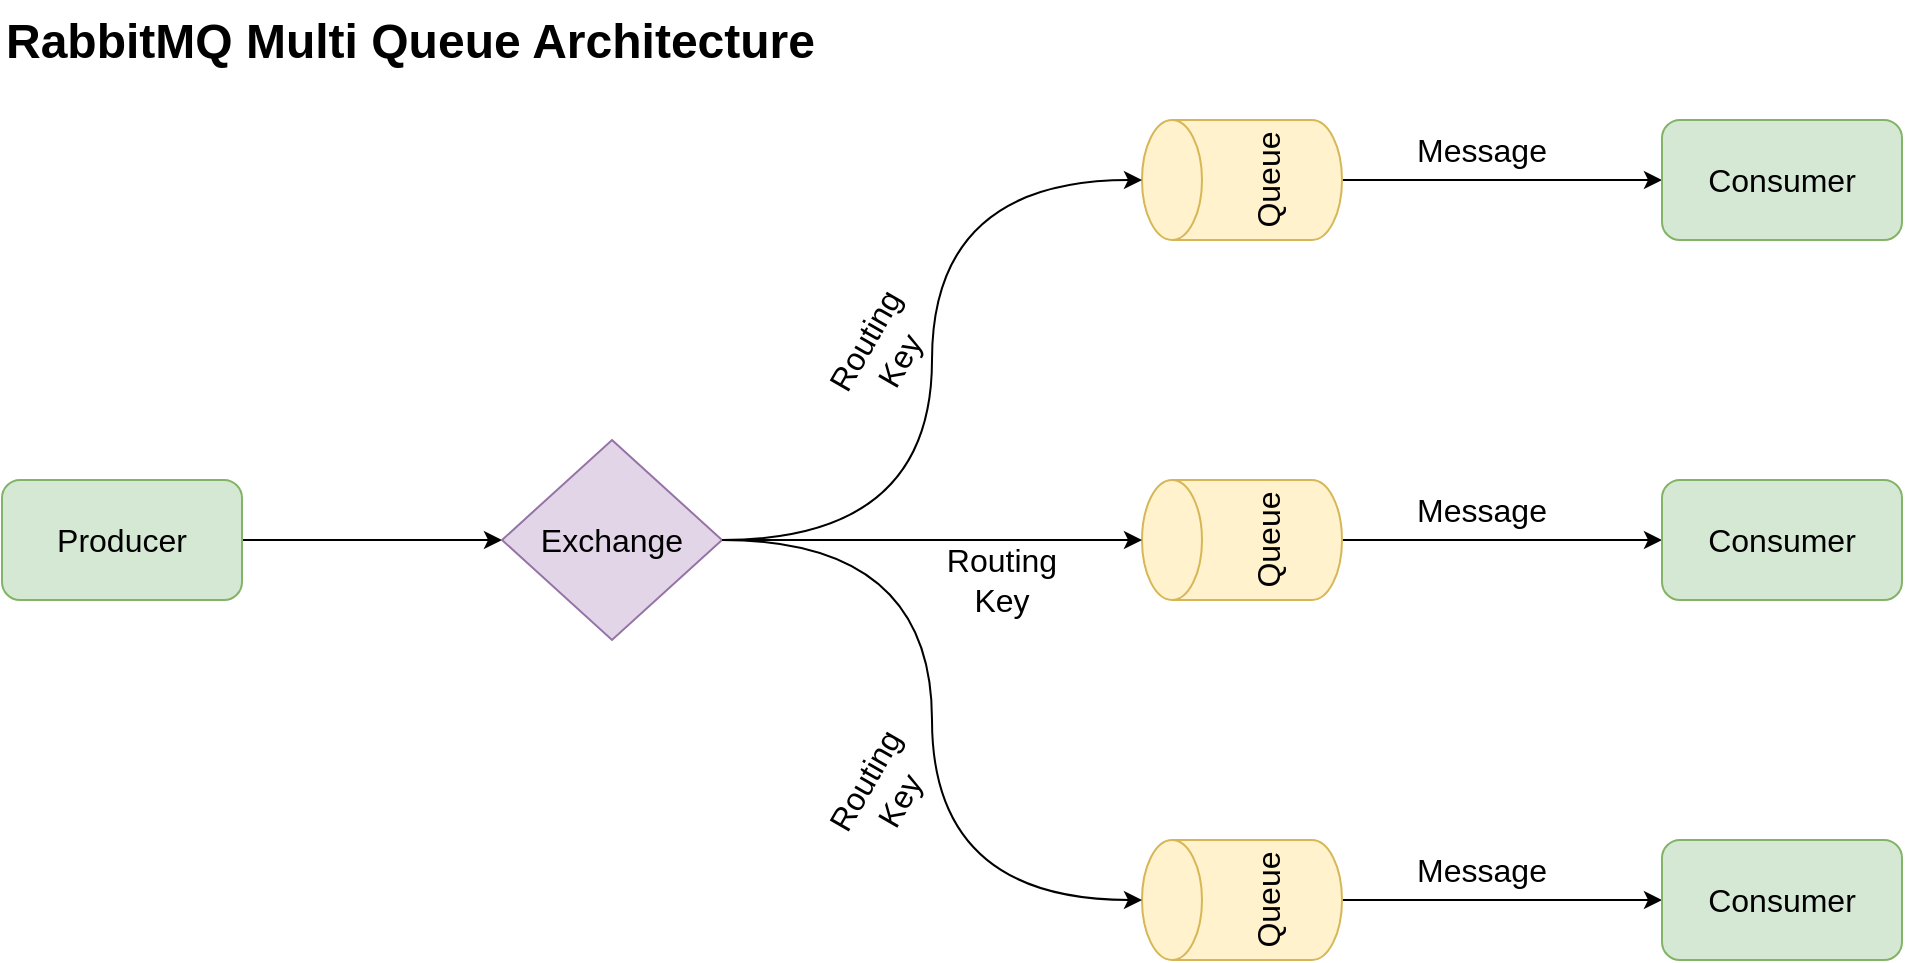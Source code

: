 <mxfile>
    <diagram id="qmpdCaZwcTieDmI0lefd" name="Page-1">
        <mxGraphModel dx="1345" dy="1205" grid="1" gridSize="10" guides="1" tooltips="1" connect="1" arrows="1" fold="1" page="1" pageScale="1" pageWidth="1654" pageHeight="1169" math="0" shadow="0">
            <root>
                <mxCell id="0"/>
                <mxCell id="1" parent="0"/>
                <mxCell id="2" style="edgeStyle=orthogonalEdgeStyle;rounded=0;orthogonalLoop=1;jettySize=auto;html=1;exitX=1;exitY=0.5;exitDx=0;exitDy=0;entryX=0;entryY=0.5;entryDx=0;entryDy=0;curved=1;" edge="1" parent="1" source="3" target="4">
                    <mxGeometry relative="1" as="geometry"/>
                </mxCell>
                <mxCell id="3" value="Producer" style="rounded=1;whiteSpace=wrap;html=1;fontSize=16;fillColor=#d5e8d4;strokeColor=#82b366;" vertex="1" parent="1">
                    <mxGeometry x="80" y="280" width="120" height="60" as="geometry"/>
                </mxCell>
                <mxCell id="4" value="Exchange" style="rhombus;whiteSpace=wrap;html=1;fontSize=16;fillColor=#e1d5e7;strokeColor=#9673a6;" vertex="1" parent="1">
                    <mxGeometry x="330" y="260" width="110" height="100" as="geometry"/>
                </mxCell>
                <mxCell id="5" style="edgeStyle=orthogonalEdgeStyle;rounded=0;orthogonalLoop=1;jettySize=auto;html=1;exitX=0.5;exitY=1;exitDx=0;exitDy=0;exitPerimeter=0;entryX=0;entryY=0.5;entryDx=0;entryDy=0;curved=1;" edge="1" parent="1" source="6" target="14">
                    <mxGeometry relative="1" as="geometry"/>
                </mxCell>
                <mxCell id="6" value="Queue" style="shape=cylinder3;whiteSpace=wrap;html=1;boundedLbl=1;backgroundOutline=1;size=15;rotation=-90;fontSize=16;fillColor=#fff2cc;strokeColor=#d6b656;" vertex="1" parent="1">
                    <mxGeometry x="670" y="80" width="60" height="100" as="geometry"/>
                </mxCell>
                <mxCell id="7" style="edgeStyle=orthogonalEdgeStyle;rounded=0;orthogonalLoop=1;jettySize=auto;html=1;exitX=0.5;exitY=1;exitDx=0;exitDy=0;exitPerimeter=0;curved=1;" edge="1" parent="1" source="8" target="15">
                    <mxGeometry relative="1" as="geometry"/>
                </mxCell>
                <mxCell id="8" value="Queue" style="shape=cylinder3;whiteSpace=wrap;html=1;boundedLbl=1;backgroundOutline=1;size=15;rotation=-90;fontSize=16;fillColor=#fff2cc;strokeColor=#d6b656;" vertex="1" parent="1">
                    <mxGeometry x="670" y="260" width="60" height="100" as="geometry"/>
                </mxCell>
                <mxCell id="9" style="edgeStyle=orthogonalEdgeStyle;rounded=0;orthogonalLoop=1;jettySize=auto;html=1;exitX=0.5;exitY=1;exitDx=0;exitDy=0;exitPerimeter=0;curved=1;" edge="1" parent="1" source="10" target="16">
                    <mxGeometry relative="1" as="geometry"/>
                </mxCell>
                <mxCell id="10" value="Queue" style="shape=cylinder3;whiteSpace=wrap;html=1;boundedLbl=1;backgroundOutline=1;size=15;rotation=-90;fontSize=16;fillColor=#fff2cc;strokeColor=#d6b656;" vertex="1" parent="1">
                    <mxGeometry x="670" y="440" width="60" height="100" as="geometry"/>
                </mxCell>
                <mxCell id="11" style="edgeStyle=orthogonalEdgeStyle;rounded=0;orthogonalLoop=1;jettySize=auto;html=1;exitX=1;exitY=0.5;exitDx=0;exitDy=0;entryX=0.5;entryY=0;entryDx=0;entryDy=0;entryPerimeter=0;curved=1;" edge="1" parent="1" source="4" target="6">
                    <mxGeometry relative="1" as="geometry"/>
                </mxCell>
                <mxCell id="12" style="edgeStyle=orthogonalEdgeStyle;rounded=0;orthogonalLoop=1;jettySize=auto;html=1;exitX=1;exitY=0.5;exitDx=0;exitDy=0;entryX=0.5;entryY=0;entryDx=0;entryDy=0;entryPerimeter=0;curved=1;" edge="1" parent="1" source="4" target="8">
                    <mxGeometry relative="1" as="geometry"/>
                </mxCell>
                <mxCell id="13" style="edgeStyle=orthogonalEdgeStyle;rounded=0;orthogonalLoop=1;jettySize=auto;html=1;exitX=1;exitY=0.5;exitDx=0;exitDy=0;entryX=0.5;entryY=0;entryDx=0;entryDy=0;entryPerimeter=0;curved=1;" edge="1" parent="1" source="4" target="10">
                    <mxGeometry relative="1" as="geometry"/>
                </mxCell>
                <mxCell id="14" value="Consumer" style="rounded=1;whiteSpace=wrap;html=1;fontSize=16;fillColor=#d5e8d4;strokeColor=#82b366;" vertex="1" parent="1">
                    <mxGeometry x="910" y="100" width="120" height="60" as="geometry"/>
                </mxCell>
                <mxCell id="15" value="Consumer" style="rounded=1;whiteSpace=wrap;html=1;fontSize=16;fillColor=#d5e8d4;strokeColor=#82b366;" vertex="1" parent="1">
                    <mxGeometry x="910" y="280" width="120" height="60" as="geometry"/>
                </mxCell>
                <mxCell id="16" value="Consumer" style="rounded=1;whiteSpace=wrap;html=1;fontSize=16;fillColor=#d5e8d4;strokeColor=#82b366;" vertex="1" parent="1">
                    <mxGeometry x="910" y="460" width="120" height="60" as="geometry"/>
                </mxCell>
                <mxCell id="17" value="&lt;h1 style=&quot;margin-top: 0px;&quot;&gt;RabbitMQ Multi Queue Architecture&lt;/h1&gt;" style="text;html=1;whiteSpace=wrap;overflow=hidden;rounded=0;" vertex="1" parent="1">
                    <mxGeometry x="80" y="40" width="420" height="70" as="geometry"/>
                </mxCell>
                <mxCell id="18" value="Routing Key" style="text;html=1;align=center;verticalAlign=middle;whiteSpace=wrap;rounded=0;rotation=-60;fontSize=16;" vertex="1" parent="1">
                    <mxGeometry x="490" y="200" width="60" height="30" as="geometry"/>
                </mxCell>
                <mxCell id="19" value="Routing Key" style="text;html=1;align=center;verticalAlign=middle;whiteSpace=wrap;rounded=0;rotation=-60;fontSize=16;" vertex="1" parent="1">
                    <mxGeometry x="490" y="420" width="60" height="30" as="geometry"/>
                </mxCell>
                <mxCell id="20" value="Routing Key" style="text;html=1;align=center;verticalAlign=middle;whiteSpace=wrap;rounded=0;rotation=0;fontSize=16;" vertex="1" parent="1">
                    <mxGeometry x="550" y="315" width="60" height="30" as="geometry"/>
                </mxCell>
                <mxCell id="21" value="Message" style="text;html=1;align=center;verticalAlign=middle;whiteSpace=wrap;rounded=0;rotation=0;fontSize=16;" vertex="1" parent="1">
                    <mxGeometry x="790" y="100" width="60" height="30" as="geometry"/>
                </mxCell>
                <mxCell id="22" value="Message" style="text;html=1;align=center;verticalAlign=middle;whiteSpace=wrap;rounded=0;rotation=0;fontSize=16;" vertex="1" parent="1">
                    <mxGeometry x="790" y="280" width="60" height="30" as="geometry"/>
                </mxCell>
                <mxCell id="23" value="Message" style="text;html=1;align=center;verticalAlign=middle;whiteSpace=wrap;rounded=0;rotation=0;fontSize=16;" vertex="1" parent="1">
                    <mxGeometry x="790" y="460" width="60" height="30" as="geometry"/>
                </mxCell>
            </root>
        </mxGraphModel>
    </diagram>
</mxfile>